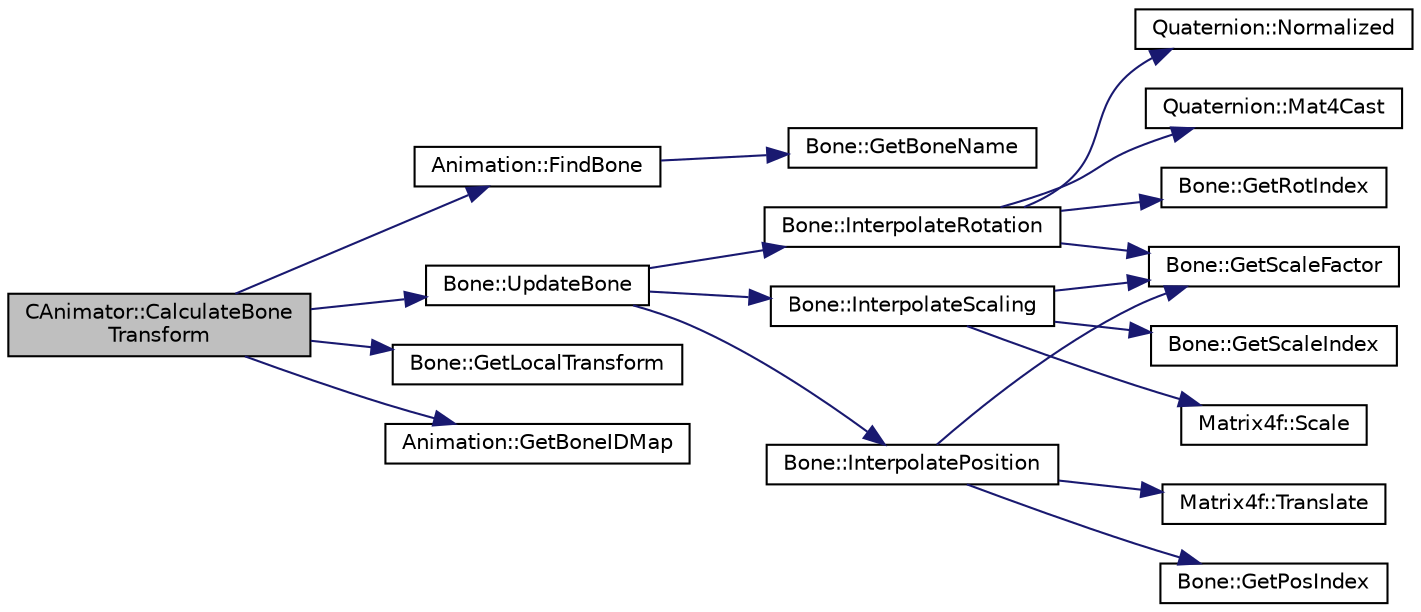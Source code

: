 digraph "CAnimator::CalculateBoneTransform"
{
 // LATEX_PDF_SIZE
  edge [fontname="Helvetica",fontsize="10",labelfontname="Helvetica",labelfontsize="10"];
  node [fontname="Helvetica",fontsize="10",shape=record];
  rankdir="LR";
  Node4 [label="CAnimator::CalculateBone\lTransform",height=0.2,width=0.4,color="black", fillcolor="grey75", style="filled", fontcolor="black",tooltip="Calculate the transforms of the bones based upon the bone transformations applied in the animation cl..."];
  Node4 -> Node5 [color="midnightblue",fontsize="10",style="solid",fontname="Helvetica"];
  Node5 [label="Animation::FindBone",height=0.2,width=0.4,color="black", fillcolor="white", style="filled",URL="$class_animation.html#a6fd9b7cd9f89be8c7ab76cbb0b8836de",tooltip="Find a bone using the id from the aninmation data that needs to move at a particular time."];
  Node5 -> Node6 [color="midnightblue",fontsize="10",style="solid",fontname="Helvetica"];
  Node6 [label="Bone::GetBoneName",height=0.2,width=0.4,color="black", fillcolor="white", style="filled",URL="$class_bone.html#a5048777e9fe8a4f76a25905eecfb0e4e",tooltip="Returns the name of the bone."];
  Node4 -> Node7 [color="midnightblue",fontsize="10",style="solid",fontname="Helvetica"];
  Node7 [label="Bone::UpdateBone",height=0.2,width=0.4,color="black", fillcolor="white", style="filled",URL="$class_bone.html#aaa95e5dfc2b6379b9eab328d0c6d04a1",tooltip="Change the bones position, rotation and scaling based upon the current time of the animation."];
  Node7 -> Node8 [color="midnightblue",fontsize="10",style="solid",fontname="Helvetica"];
  Node8 [label="Bone::InterpolatePosition",height=0.2,width=0.4,color="black", fillcolor="white", style="filled",URL="$class_bone.html#aff84dc6268c0825fd6d987a0760c968b",tooltip="Lerp between the the previous position and new position of the bone, to create a fluid translation."];
  Node8 -> Node9 [color="midnightblue",fontsize="10",style="solid",fontname="Helvetica"];
  Node9 [label="Matrix4f::Translate",height=0.2,width=0.4,color="black", fillcolor="white", style="filled",URL="$class_matrix4f.html#a7f24e90f377fa263ff85116aad8f25bb",tooltip=" "];
  Node8 -> Node10 [color="midnightblue",fontsize="10",style="solid",fontname="Helvetica"];
  Node10 [label="Bone::GetPosIndex",height=0.2,width=0.4,color="black", fillcolor="white", style="filled",URL="$class_bone.html#ac1074cb17e04d4bdc1d4ad1e37dbd9fa",tooltip="Go through all the positions to find the one that is needed for the current time of the animation."];
  Node8 -> Node11 [color="midnightblue",fontsize="10",style="solid",fontname="Helvetica"];
  Node11 [label="Bone::GetScaleFactor",height=0.2,width=0.4,color="black", fillcolor="white", style="filled",URL="$class_bone.html#a5d2f31e852c172b450e6ae77819bc516",tooltip="Used to determine what the scale is for lerping, slerping etc..., which is determined by how close th..."];
  Node7 -> Node12 [color="midnightblue",fontsize="10",style="solid",fontname="Helvetica"];
  Node12 [label="Bone::InterpolateRotation",height=0.2,width=0.4,color="black", fillcolor="white", style="filled",URL="$class_bone.html#a41a3e9d05208ca2985c6bd7636709f0c",tooltip="slerp between the the previous rotation and new rotation of the bone, to create fluid rotation of the..."];
  Node12 -> Node13 [color="midnightblue",fontsize="10",style="solid",fontname="Helvetica"];
  Node13 [label="Bone::GetRotIndex",height=0.2,width=0.4,color="black", fillcolor="white", style="filled",URL="$class_bone.html#ad6e48dbd379c50a5d379bdcbed2fc6d9",tooltip="Go through all the rotations to find the one that is needed for the current time of the animation."];
  Node12 -> Node11 [color="midnightblue",fontsize="10",style="solid",fontname="Helvetica"];
  Node12 -> Node14 [color="midnightblue",fontsize="10",style="solid",fontname="Helvetica"];
  Node14 [label="Quaternion::Normalized",height=0.2,width=0.4,color="black", fillcolor="white", style="filled",URL="$class_quaternion.html#a180c0f4ece2a18d598a9d77aa470b17d",tooltip=" "];
  Node12 -> Node15 [color="midnightblue",fontsize="10",style="solid",fontname="Helvetica"];
  Node15 [label="Quaternion::Mat4Cast",height=0.2,width=0.4,color="black", fillcolor="white", style="filled",URL="$class_quaternion.html#a424167c556367d8307fa420ed5613182",tooltip=" "];
  Node7 -> Node16 [color="midnightblue",fontsize="10",style="solid",fontname="Helvetica"];
  Node16 [label="Bone::InterpolateScaling",height=0.2,width=0.4,color="black", fillcolor="white", style="filled",URL="$class_bone.html#a7acc26121edb7242d0a9a3bee8a1ec1f",tooltip="mix between the the previous scaling and new scaling of the bone, to create fluid scale changes of th..."];
  Node16 -> Node17 [color="midnightblue",fontsize="10",style="solid",fontname="Helvetica"];
  Node17 [label="Matrix4f::Scale",height=0.2,width=0.4,color="black", fillcolor="white", style="filled",URL="$class_matrix4f.html#a71cb5e4de86d71bf51c079ad8acbf229",tooltip=" "];
  Node16 -> Node18 [color="midnightblue",fontsize="10",style="solid",fontname="Helvetica"];
  Node18 [label="Bone::GetScaleIndex",height=0.2,width=0.4,color="black", fillcolor="white", style="filled",URL="$class_bone.html#a1e0e67e8024cc53d2b5b690cb8f1aff1",tooltip="Go through all the rotations to find the one that is needed for the current time of the animation."];
  Node16 -> Node11 [color="midnightblue",fontsize="10",style="solid",fontname="Helvetica"];
  Node4 -> Node19 [color="midnightblue",fontsize="10",style="solid",fontname="Helvetica"];
  Node19 [label="Bone::GetLocalTransform",height=0.2,width=0.4,color="black", fillcolor="white", style="filled",URL="$class_bone.html#a981faade5a2d24364f1f4dacff8284e9",tooltip="Returns the transform of the bone."];
  Node4 -> Node20 [color="midnightblue",fontsize="10",style="solid",fontname="Helvetica"];
  Node20 [label="Animation::GetBoneIDMap",height=0.2,width=0.4,color="black", fillcolor="white", style="filled",URL="$class_animation.html#abf3d4a698627fc243447dfd6aa75628a",tooltip="Contains all the different bones that are used in the animation."];
}
